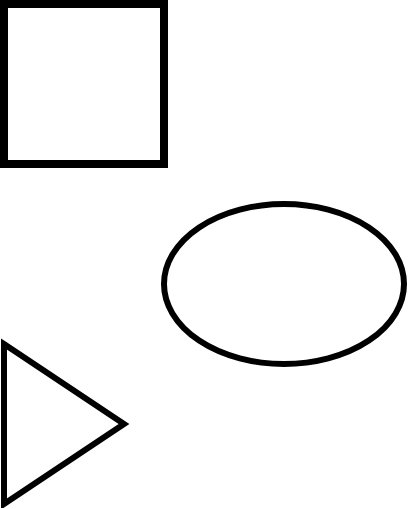 <mxfile version="13.0.7" type="github"><diagram id="U6COZFSoMXAwisfVD7m1" name="Page-1"><mxGraphModel dx="1422" dy="794" grid="1" gridSize="10" guides="1" tooltips="1" connect="1" arrows="1" fold="1" page="1" pageScale="1" pageWidth="827" pageHeight="1169" math="0" shadow="0"><root><mxCell id="0"/><mxCell id="1" parent="0"/><mxCell id="lqGNm1-T-Q8TerP1hete-1" value="" style="ellipse;whiteSpace=wrap;html=1;strokeWidth=3;" parent="1" vertex="1"><mxGeometry x="240" y="660" width="120" height="80" as="geometry"/></mxCell><mxCell id="lqGNm1-T-Q8TerP1hete-2" value="" style="whiteSpace=wrap;html=1;aspect=fixed;strokeWidth=4;" parent="1" vertex="1"><mxGeometry x="160" y="560" width="80" height="80" as="geometry"/></mxCell><mxCell id="lqGNm1-T-Q8TerP1hete-3" value="" style="triangle;whiteSpace=wrap;html=1;strokeWidth=3;" parent="1" vertex="1"><mxGeometry x="160" y="730" width="60" height="80" as="geometry"/></mxCell></root></mxGraphModel></diagram></mxfile>